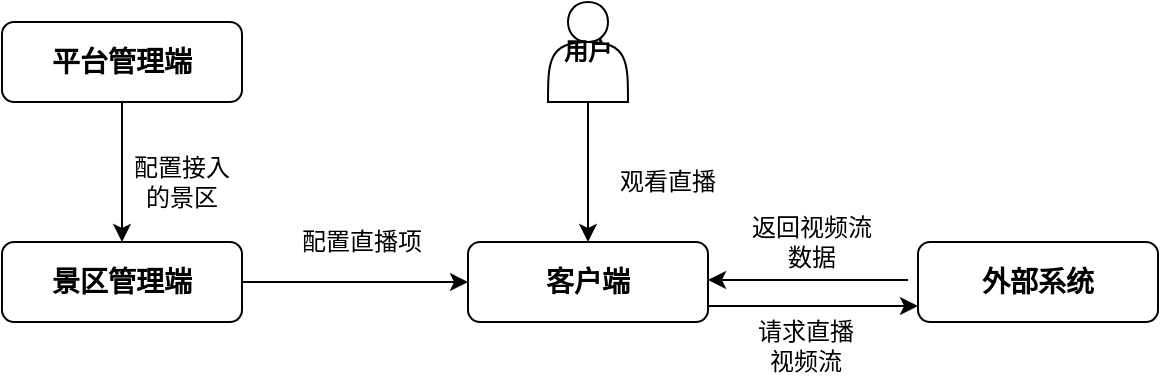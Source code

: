 <mxfile version="14.1.2" type="github">
  <diagram id="EQ-d3LctLsmjUuR-HLJK" name="Page-1">
    <mxGraphModel dx="1151" dy="673" grid="1" gridSize="10" guides="1" tooltips="1" connect="1" arrows="1" fold="1" page="1" pageScale="1" pageWidth="827" pageHeight="1169" math="0" shadow="0">
      <root>
        <mxCell id="0" />
        <mxCell id="1" parent="0" />
        <mxCell id="MZXS-yms_pOTbemnmi6H-3" style="edgeStyle=orthogonalEdgeStyle;rounded=0;orthogonalLoop=1;jettySize=auto;html=1;entryX=0.5;entryY=0;entryDx=0;entryDy=0;" edge="1" parent="1" source="MZXS-yms_pOTbemnmi6H-1" target="MZXS-yms_pOTbemnmi6H-2">
          <mxGeometry relative="1" as="geometry" />
        </mxCell>
        <mxCell id="MZXS-yms_pOTbemnmi6H-1" value="&lt;font style=&quot;font-size: 14px&quot;&gt;平台管理端&lt;/font&gt;" style="rounded=1;whiteSpace=wrap;html=1;fontStyle=1" vertex="1" parent="1">
          <mxGeometry x="150" y="90" width="120" height="40" as="geometry" />
        </mxCell>
        <mxCell id="MZXS-yms_pOTbemnmi6H-6" style="edgeStyle=orthogonalEdgeStyle;rounded=0;orthogonalLoop=1;jettySize=auto;html=1;entryX=0;entryY=0.5;entryDx=0;entryDy=0;" edge="1" parent="1" source="MZXS-yms_pOTbemnmi6H-2" target="MZXS-yms_pOTbemnmi6H-5">
          <mxGeometry relative="1" as="geometry" />
        </mxCell>
        <mxCell id="MZXS-yms_pOTbemnmi6H-2" value="&lt;font style=&quot;font-size: 14px&quot;&gt;景区管理端&lt;/font&gt;" style="rounded=1;whiteSpace=wrap;html=1;fontStyle=1" vertex="1" parent="1">
          <mxGeometry x="150" y="200" width="120" height="40" as="geometry" />
        </mxCell>
        <mxCell id="MZXS-yms_pOTbemnmi6H-4" value="配置接入的景区" style="text;html=1;strokeColor=none;fillColor=none;align=center;verticalAlign=middle;whiteSpace=wrap;rounded=0;" vertex="1" parent="1">
          <mxGeometry x="210" y="160" width="60" height="20" as="geometry" />
        </mxCell>
        <mxCell id="MZXS-yms_pOTbemnmi6H-15" style="edgeStyle=orthogonalEdgeStyle;rounded=0;orthogonalLoop=1;jettySize=auto;html=1;entryX=0;entryY=0.5;entryDx=0;entryDy=0;" edge="1" parent="1">
          <mxGeometry relative="1" as="geometry">
            <mxPoint x="503" y="232" as="sourcePoint" />
            <mxPoint x="608" y="232" as="targetPoint" />
          </mxGeometry>
        </mxCell>
        <mxCell id="MZXS-yms_pOTbemnmi6H-5" value="&lt;font style=&quot;font-size: 14px&quot;&gt;客户端&lt;/font&gt;" style="rounded=1;whiteSpace=wrap;html=1;fontStyle=1" vertex="1" parent="1">
          <mxGeometry x="383" y="200" width="120" height="40" as="geometry" />
        </mxCell>
        <mxCell id="MZXS-yms_pOTbemnmi6H-7" value="配置直播项" style="text;html=1;strokeColor=none;fillColor=none;align=center;verticalAlign=middle;whiteSpace=wrap;rounded=0;" vertex="1" parent="1">
          <mxGeometry x="295" y="190" width="70" height="20" as="geometry" />
        </mxCell>
        <mxCell id="MZXS-yms_pOTbemnmi6H-9" style="edgeStyle=orthogonalEdgeStyle;rounded=0;orthogonalLoop=1;jettySize=auto;html=1;entryX=0.5;entryY=0;entryDx=0;entryDy=0;" edge="1" parent="1" source="MZXS-yms_pOTbemnmi6H-8" target="MZXS-yms_pOTbemnmi6H-5">
          <mxGeometry relative="1" as="geometry" />
        </mxCell>
        <mxCell id="MZXS-yms_pOTbemnmi6H-8" value="&lt;b&gt;用户&lt;/b&gt;" style="shape=actor;whiteSpace=wrap;html=1;" vertex="1" parent="1">
          <mxGeometry x="423" y="80" width="40" height="50" as="geometry" />
        </mxCell>
        <mxCell id="MZXS-yms_pOTbemnmi6H-10" value="观看直播" style="text;html=1;strokeColor=none;fillColor=none;align=center;verticalAlign=middle;whiteSpace=wrap;rounded=0;" vertex="1" parent="1">
          <mxGeometry x="453" y="160" width="60" height="20" as="geometry" />
        </mxCell>
        <mxCell id="MZXS-yms_pOTbemnmi6H-11" value="&lt;font style=&quot;font-size: 14px&quot;&gt;外部系统&lt;/font&gt;" style="rounded=1;whiteSpace=wrap;html=1;fontStyle=1" vertex="1" parent="1">
          <mxGeometry x="608" y="200" width="120" height="40" as="geometry" />
        </mxCell>
        <mxCell id="MZXS-yms_pOTbemnmi6H-13" value="请求直播视频流" style="text;html=1;strokeColor=none;fillColor=none;align=center;verticalAlign=middle;whiteSpace=wrap;rounded=0;" vertex="1" parent="1">
          <mxGeometry x="522" y="242" width="60" height="20" as="geometry" />
        </mxCell>
        <mxCell id="MZXS-yms_pOTbemnmi6H-16" value="" style="endArrow=classic;html=1;" edge="1" parent="1">
          <mxGeometry width="50" height="50" relative="1" as="geometry">
            <mxPoint x="603" y="219" as="sourcePoint" />
            <mxPoint x="503" y="219" as="targetPoint" />
          </mxGeometry>
        </mxCell>
        <mxCell id="MZXS-yms_pOTbemnmi6H-17" value="返回视频流数据" style="text;html=1;strokeColor=none;fillColor=none;align=center;verticalAlign=middle;whiteSpace=wrap;rounded=0;" vertex="1" parent="1">
          <mxGeometry x="520" y="190" width="70" height="20" as="geometry" />
        </mxCell>
      </root>
    </mxGraphModel>
  </diagram>
</mxfile>
